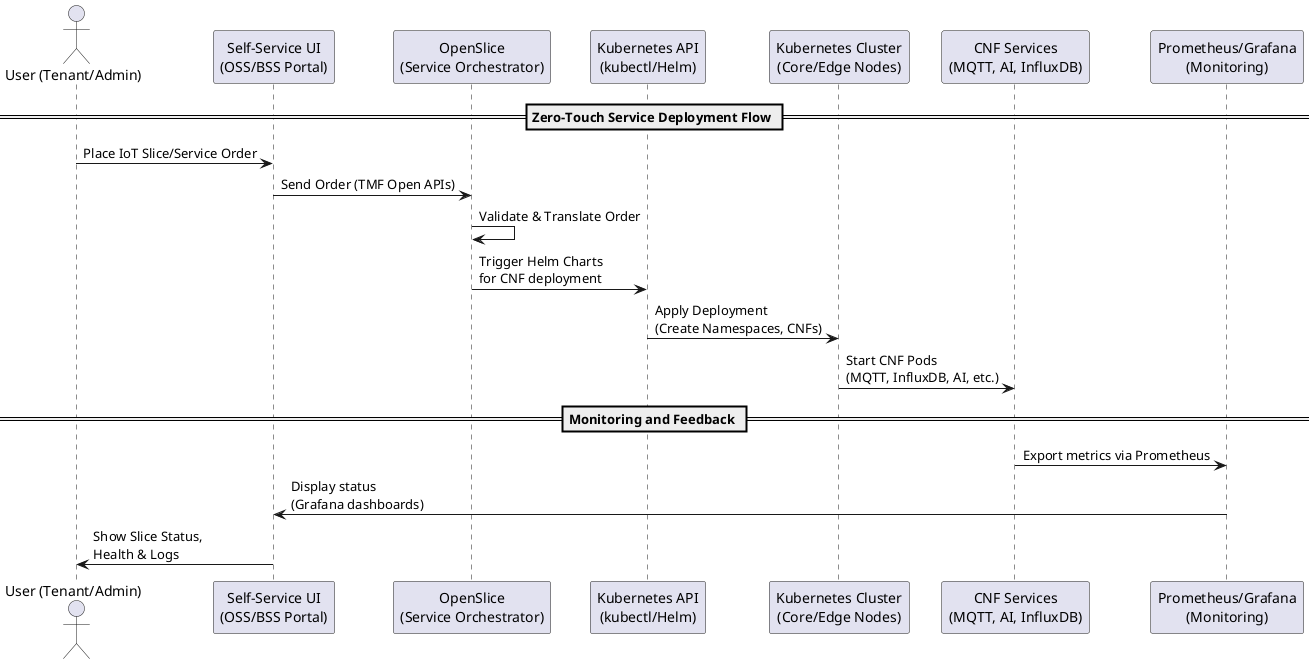 @startuml
actor "User (Tenant/Admin)" as User
participant "Self-Service UI\n(OSS/BSS Portal)" as Portal
participant "OpenSlice\n(Service Orchestrator)" as OpenSlice
participant "Kubernetes API\n(kubectl/Helm)" as K8sAPI
participant "Kubernetes Cluster\n(Core/Edge Nodes)" as Cluster
participant "CNF Services\n(MQTT, AI, InfluxDB)" as CNFs
participant "Prometheus/Grafana\n(Monitoring)" as Monitor

== Zero-Touch Service Deployment Flow ==

User -> Portal : Place IoT Slice/Service Order
Portal -> OpenSlice : Send Order (TMF Open APIs)
OpenSlice -> OpenSlice : Validate & Translate Order
OpenSlice -> K8sAPI : Trigger Helm Charts\nfor CNF deployment
K8sAPI -> Cluster : Apply Deployment\n(Create Namespaces, CNFs)
Cluster -> CNFs : Start CNF Pods\n(MQTT, InfluxDB, AI, etc.)

== Monitoring and Feedback ==

CNFs -> Monitor : Export metrics via Prometheus
Monitor -> Portal : Display status\n(Grafana dashboards)
Portal -> User : Show Slice Status,\nHealth & Logs

@enduml
